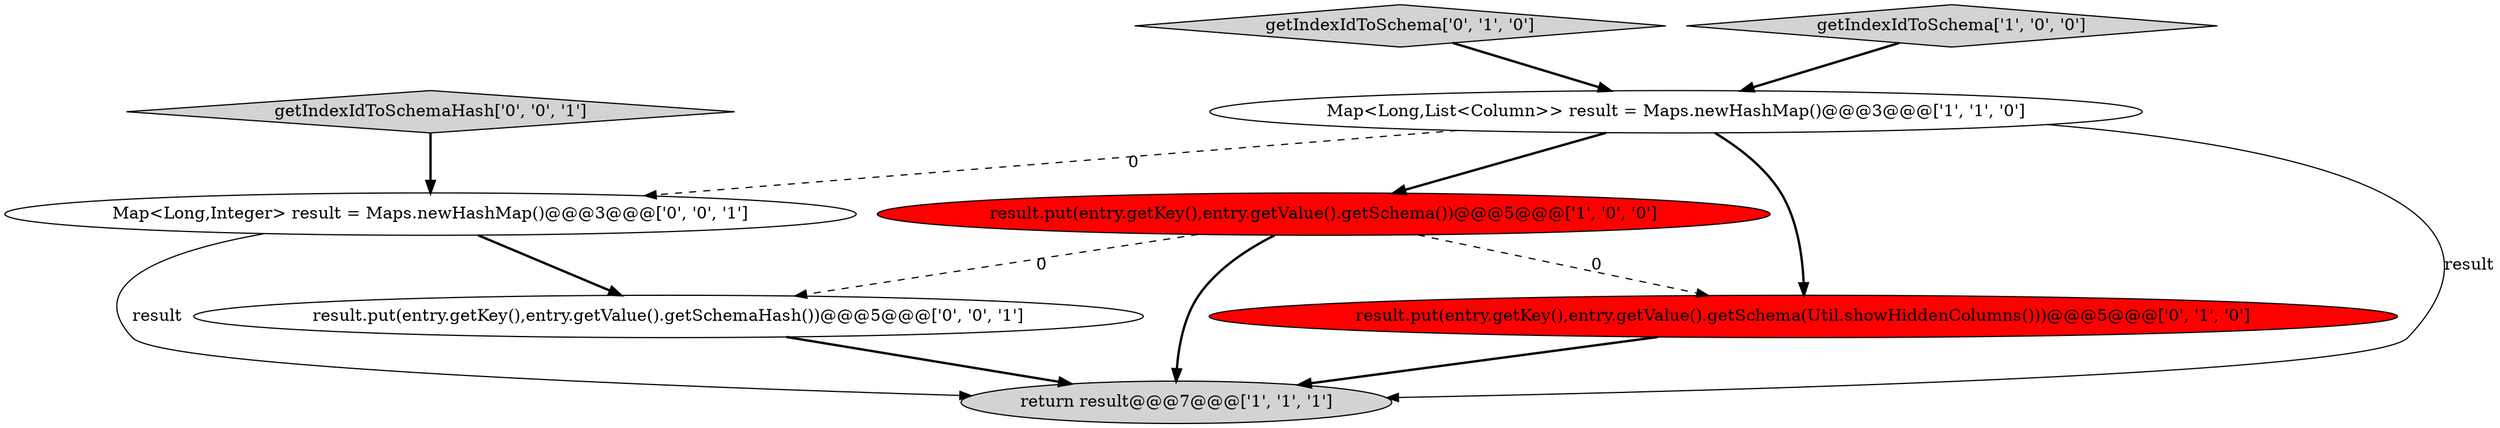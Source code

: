 digraph {
3 [style = filled, label = "result.put(entry.getKey(),entry.getValue().getSchema())@@@5@@@['1', '0', '0']", fillcolor = red, shape = ellipse image = "AAA1AAABBB1BBB"];
8 [style = filled, label = "Map<Long,Integer> result = Maps.newHashMap()@@@3@@@['0', '0', '1']", fillcolor = white, shape = ellipse image = "AAA0AAABBB3BBB"];
7 [style = filled, label = "result.put(entry.getKey(),entry.getValue().getSchemaHash())@@@5@@@['0', '0', '1']", fillcolor = white, shape = ellipse image = "AAA0AAABBB3BBB"];
1 [style = filled, label = "Map<Long,List<Column>> result = Maps.newHashMap()@@@3@@@['1', '1', '0']", fillcolor = white, shape = ellipse image = "AAA0AAABBB1BBB"];
6 [style = filled, label = "getIndexIdToSchemaHash['0', '0', '1']", fillcolor = lightgray, shape = diamond image = "AAA0AAABBB3BBB"];
4 [style = filled, label = "getIndexIdToSchema['0', '1', '0']", fillcolor = lightgray, shape = diamond image = "AAA0AAABBB2BBB"];
0 [style = filled, label = "return result@@@7@@@['1', '1', '1']", fillcolor = lightgray, shape = ellipse image = "AAA0AAABBB1BBB"];
5 [style = filled, label = "result.put(entry.getKey(),entry.getValue().getSchema(Util.showHiddenColumns()))@@@5@@@['0', '1', '0']", fillcolor = red, shape = ellipse image = "AAA1AAABBB2BBB"];
2 [style = filled, label = "getIndexIdToSchema['1', '0', '0']", fillcolor = lightgray, shape = diamond image = "AAA0AAABBB1BBB"];
1->3 [style = bold, label=""];
1->5 [style = bold, label=""];
6->8 [style = bold, label=""];
3->5 [style = dashed, label="0"];
1->8 [style = dashed, label="0"];
1->0 [style = solid, label="result"];
4->1 [style = bold, label=""];
7->0 [style = bold, label=""];
8->0 [style = solid, label="result"];
5->0 [style = bold, label=""];
3->7 [style = dashed, label="0"];
2->1 [style = bold, label=""];
3->0 [style = bold, label=""];
8->7 [style = bold, label=""];
}

